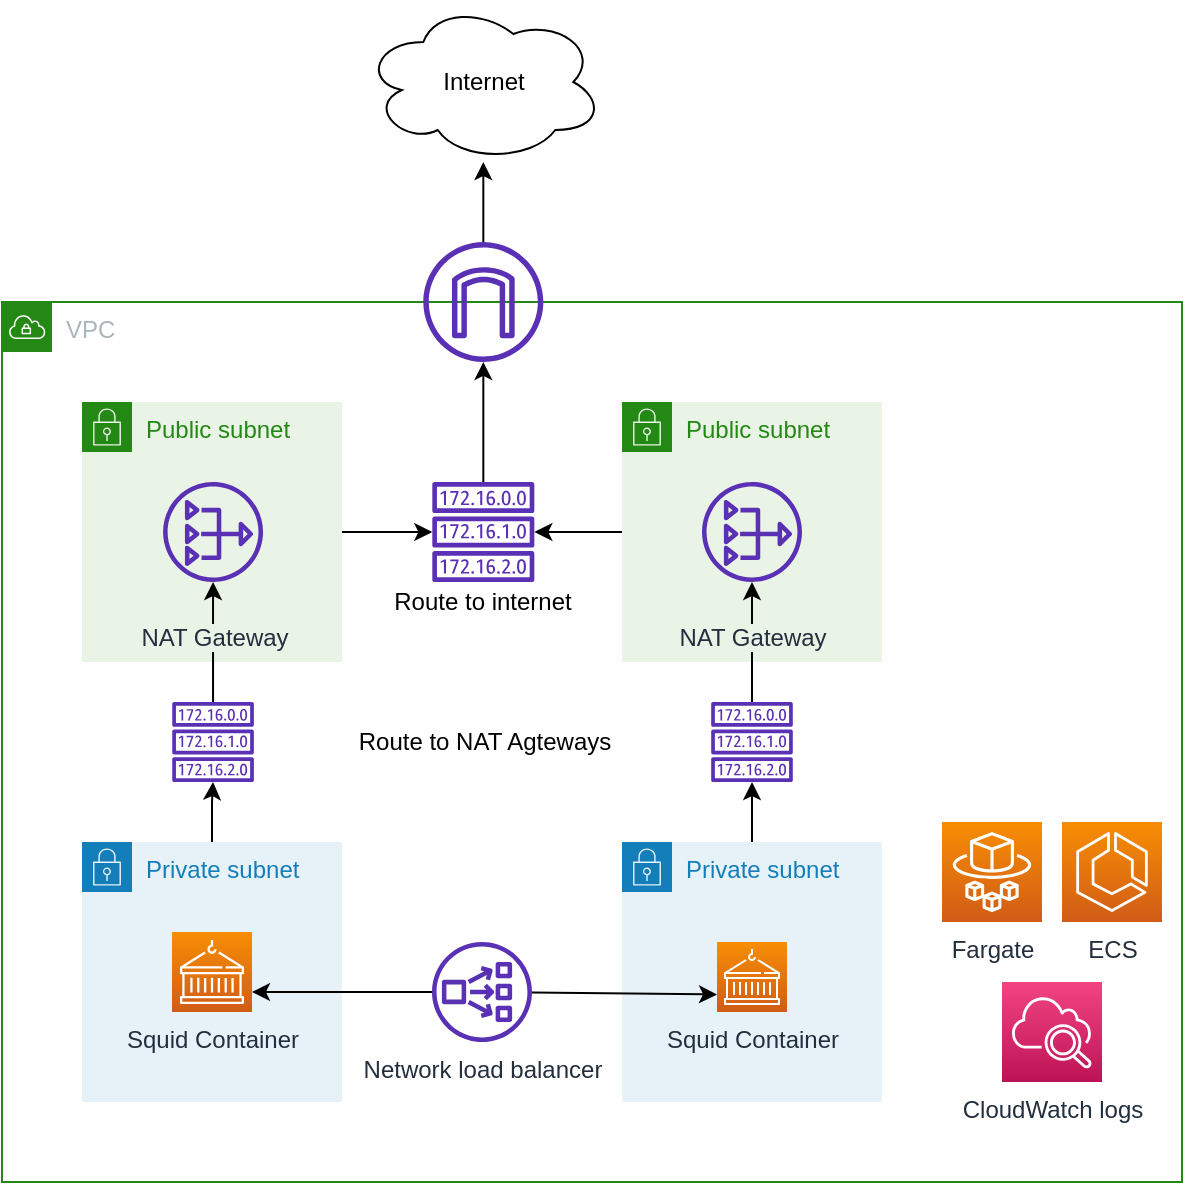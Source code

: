 <mxfile version="14.2.7" type="device"><diagram id="72Xi3qDMM7HRJ-v5y0rF" name="Page-1"><mxGraphModel dx="1381" dy="2060" grid="1" gridSize="10" guides="1" tooltips="1" connect="1" arrows="1" fold="1" page="1" pageScale="1" pageWidth="827" pageHeight="1169" math="0" shadow="0"><root><mxCell id="0"/><mxCell id="1" parent="0"/><mxCell id="a70CrY_NQSE-egq_Rx3i-1" value="VPC" style="points=[[0,0],[0.25,0],[0.5,0],[0.75,0],[1,0],[1,0.25],[1,0.5],[1,0.75],[1,1],[0.75,1],[0.5,1],[0.25,1],[0,1],[0,0.75],[0,0.5],[0,0.25]];outlineConnect=0;gradientColor=none;html=1;whiteSpace=wrap;fontSize=12;fontStyle=0;shape=mxgraph.aws4.group;grIcon=mxgraph.aws4.group_vpc;strokeColor=#248814;fillColor=none;verticalAlign=top;align=left;spacingLeft=30;fontColor=#AAB7B8;dashed=0;" vertex="1" parent="1"><mxGeometry x="160" y="120" width="590" height="440" as="geometry"/></mxCell><mxCell id="a70CrY_NQSE-egq_Rx3i-31" style="edgeStyle=none;rounded=0;orthogonalLoop=1;jettySize=auto;html=1;" edge="1" parent="1" source="a70CrY_NQSE-egq_Rx3i-2" target="a70CrY_NQSE-egq_Rx3i-11"><mxGeometry relative="1" as="geometry"/></mxCell><mxCell id="a70CrY_NQSE-egq_Rx3i-2" value="" style="outlineConnect=0;fontColor=#232F3E;gradientColor=none;fillColor=#5A30B5;strokeColor=none;dashed=0;verticalLabelPosition=bottom;verticalAlign=top;align=center;html=1;fontSize=12;fontStyle=0;aspect=fixed;pointerEvents=1;shape=mxgraph.aws4.internet_gateway;" vertex="1" parent="1"><mxGeometry x="370.66" y="90" width="60" height="60" as="geometry"/></mxCell><mxCell id="a70CrY_NQSE-egq_Rx3i-9" style="edgeStyle=orthogonalEdgeStyle;rounded=0;orthogonalLoop=1;jettySize=auto;html=1;" edge="1" parent="1" source="a70CrY_NQSE-egq_Rx3i-3" target="a70CrY_NQSE-egq_Rx3i-7"><mxGeometry relative="1" as="geometry"/></mxCell><mxCell id="a70CrY_NQSE-egq_Rx3i-3" value="Public subnet" style="points=[[0,0],[0.25,0],[0.5,0],[0.75,0],[1,0],[1,0.25],[1,0.5],[1,0.75],[1,1],[0.75,1],[0.5,1],[0.25,1],[0,1],[0,0.75],[0,0.5],[0,0.25]];outlineConnect=0;gradientColor=none;html=1;whiteSpace=wrap;fontSize=12;fontStyle=0;shape=mxgraph.aws4.group;grIcon=mxgraph.aws4.group_security_group;grStroke=0;strokeColor=#248814;fillColor=#E9F3E6;verticalAlign=top;align=left;spacingLeft=30;fontColor=#248814;dashed=0;" vertex="1" parent="1"><mxGeometry x="200" y="170" width="130" height="130" as="geometry"/></mxCell><mxCell id="a70CrY_NQSE-egq_Rx3i-27" style="edgeStyle=orthogonalEdgeStyle;rounded=0;orthogonalLoop=1;jettySize=auto;html=1;" edge="1" parent="1" source="a70CrY_NQSE-egq_Rx3i-4" target="a70CrY_NQSE-egq_Rx3i-20"><mxGeometry relative="1" as="geometry"/></mxCell><mxCell id="a70CrY_NQSE-egq_Rx3i-4" value="Private subnet" style="points=[[0,0],[0.25,0],[0.5,0],[0.75,0],[1,0],[1,0.25],[1,0.5],[1,0.75],[1,1],[0.75,1],[0.5,1],[0.25,1],[0,1],[0,0.75],[0,0.5],[0,0.25]];outlineConnect=0;gradientColor=none;html=1;whiteSpace=wrap;fontSize=12;fontStyle=0;shape=mxgraph.aws4.group;grIcon=mxgraph.aws4.group_security_group;grStroke=0;strokeColor=#147EBA;fillColor=#E6F2F8;verticalAlign=top;align=left;spacingLeft=30;fontColor=#147EBA;dashed=0;" vertex="1" parent="1"><mxGeometry x="200" y="390" width="130" height="130" as="geometry"/></mxCell><mxCell id="a70CrY_NQSE-egq_Rx3i-8" style="edgeStyle=orthogonalEdgeStyle;rounded=0;orthogonalLoop=1;jettySize=auto;html=1;" edge="1" parent="1" source="a70CrY_NQSE-egq_Rx3i-5" target="a70CrY_NQSE-egq_Rx3i-7"><mxGeometry relative="1" as="geometry"/></mxCell><mxCell id="a70CrY_NQSE-egq_Rx3i-5" value="Public subnet" style="points=[[0,0],[0.25,0],[0.5,0],[0.75,0],[1,0],[1,0.25],[1,0.5],[1,0.75],[1,1],[0.75,1],[0.5,1],[0.25,1],[0,1],[0,0.75],[0,0.5],[0,0.25]];outlineConnect=0;gradientColor=none;html=1;whiteSpace=wrap;fontSize=12;fontStyle=0;shape=mxgraph.aws4.group;grIcon=mxgraph.aws4.group_security_group;grStroke=0;strokeColor=#248814;fillColor=#E9F3E6;verticalAlign=top;align=left;spacingLeft=30;fontColor=#248814;dashed=0;" vertex="1" parent="1"><mxGeometry x="470" y="170" width="130" height="130" as="geometry"/></mxCell><mxCell id="a70CrY_NQSE-egq_Rx3i-28" style="edgeStyle=orthogonalEdgeStyle;rounded=0;orthogonalLoop=1;jettySize=auto;html=1;" edge="1" parent="1" source="a70CrY_NQSE-egq_Rx3i-6" target="a70CrY_NQSE-egq_Rx3i-21"><mxGeometry relative="1" as="geometry"/></mxCell><mxCell id="a70CrY_NQSE-egq_Rx3i-6" value="Private subnet" style="points=[[0,0],[0.25,0],[0.5,0],[0.75,0],[1,0],[1,0.25],[1,0.5],[1,0.75],[1,1],[0.75,1],[0.5,1],[0.25,1],[0,1],[0,0.75],[0,0.5],[0,0.25]];outlineConnect=0;gradientColor=none;html=1;whiteSpace=wrap;fontSize=12;fontStyle=0;shape=mxgraph.aws4.group;grIcon=mxgraph.aws4.group_security_group;grStroke=0;strokeColor=#147EBA;fillColor=#E6F2F8;verticalAlign=top;align=left;spacingLeft=30;fontColor=#147EBA;dashed=0;" vertex="1" parent="1"><mxGeometry x="470" y="390" width="130" height="130" as="geometry"/></mxCell><mxCell id="a70CrY_NQSE-egq_Rx3i-10" style="edgeStyle=orthogonalEdgeStyle;rounded=0;orthogonalLoop=1;jettySize=auto;html=1;" edge="1" parent="1" source="a70CrY_NQSE-egq_Rx3i-7" target="a70CrY_NQSE-egq_Rx3i-2"><mxGeometry relative="1" as="geometry"/></mxCell><mxCell id="a70CrY_NQSE-egq_Rx3i-7" value="" style="outlineConnect=0;fontColor=#232F3E;gradientColor=none;fillColor=#5A30B5;strokeColor=none;dashed=0;verticalLabelPosition=bottom;verticalAlign=top;align=center;html=1;fontSize=12;fontStyle=0;aspect=fixed;pointerEvents=1;shape=mxgraph.aws4.route_table;" vertex="1" parent="1"><mxGeometry x="375" y="210" width="51.32" height="50" as="geometry"/></mxCell><mxCell id="a70CrY_NQSE-egq_Rx3i-11" value="Internet" style="ellipse;shape=cloud;whiteSpace=wrap;html=1;" vertex="1" parent="1"><mxGeometry x="340.66" y="-30" width="120" height="80" as="geometry"/></mxCell><mxCell id="a70CrY_NQSE-egq_Rx3i-12" value="CloudWatch logs" style="points=[[0,0,0],[0.25,0,0],[0.5,0,0],[0.75,0,0],[1,0,0],[0,1,0],[0.25,1,0],[0.5,1,0],[0.75,1,0],[1,1,0],[0,0.25,0],[0,0.5,0],[0,0.75,0],[1,0.25,0],[1,0.5,0],[1,0.75,0]];points=[[0,0,0],[0.25,0,0],[0.5,0,0],[0.75,0,0],[1,0,0],[0,1,0],[0.25,1,0],[0.5,1,0],[0.75,1,0],[1,1,0],[0,0.25,0],[0,0.5,0],[0,0.75,0],[1,0.25,0],[1,0.5,0],[1,0.75,0]];outlineConnect=0;fontColor=#232F3E;gradientColor=#F34482;gradientDirection=north;fillColor=#BC1356;strokeColor=#ffffff;dashed=0;verticalLabelPosition=bottom;verticalAlign=top;align=center;html=1;fontSize=12;fontStyle=0;aspect=fixed;shape=mxgraph.aws4.resourceIcon;resIcon=mxgraph.aws4.cloudwatch_2;" vertex="1" parent="1"><mxGeometry x="660" y="460" width="50" height="50" as="geometry"/></mxCell><mxCell id="a70CrY_NQSE-egq_Rx3i-13" value="Fargate" style="points=[[0,0,0],[0.25,0,0],[0.5,0,0],[0.75,0,0],[1,0,0],[0,1,0],[0.25,1,0],[0.5,1,0],[0.75,1,0],[1,1,0],[0,0.25,0],[0,0.5,0],[0,0.75,0],[1,0.25,0],[1,0.5,0],[1,0.75,0]];outlineConnect=0;fontColor=#232F3E;gradientColor=#F78E04;gradientDirection=north;fillColor=#D05C17;strokeColor=#ffffff;dashed=0;verticalLabelPosition=bottom;verticalAlign=top;align=center;html=1;fontSize=12;fontStyle=0;aspect=fixed;shape=mxgraph.aws4.resourceIcon;resIcon=mxgraph.aws4.fargate;" vertex="1" parent="1"><mxGeometry x="630" y="380" width="50" height="50" as="geometry"/></mxCell><mxCell id="a70CrY_NQSE-egq_Rx3i-14" value="ECS" style="points=[[0,0,0],[0.25,0,0],[0.5,0,0],[0.75,0,0],[1,0,0],[0,1,0],[0.25,1,0],[0.5,1,0],[0.75,1,0],[1,1,0],[0,0.25,0],[0,0.5,0],[0,0.75,0],[1,0.25,0],[1,0.5,0],[1,0.75,0]];outlineConnect=0;fontColor=#232F3E;gradientColor=#F78E04;gradientDirection=north;fillColor=#D05C17;strokeColor=#ffffff;dashed=0;verticalLabelPosition=bottom;verticalAlign=top;align=center;html=1;fontSize=12;fontStyle=0;aspect=fixed;shape=mxgraph.aws4.resourceIcon;resIcon=mxgraph.aws4.ecs;" vertex="1" parent="1"><mxGeometry x="690" y="380" width="50" height="50" as="geometry"/></mxCell><mxCell id="a70CrY_NQSE-egq_Rx3i-18" style="rounded=0;orthogonalLoop=1;jettySize=auto;html=1;entryX=1;entryY=0.75;entryDx=0;entryDy=0;entryPerimeter=0;" edge="1" parent="1" source="a70CrY_NQSE-egq_Rx3i-15" target="a70CrY_NQSE-egq_Rx3i-16"><mxGeometry relative="1" as="geometry"/></mxCell><mxCell id="a70CrY_NQSE-egq_Rx3i-19" style="rounded=0;orthogonalLoop=1;jettySize=auto;html=1;entryX=0;entryY=0.75;entryDx=0;entryDy=0;entryPerimeter=0;" edge="1" parent="1" source="a70CrY_NQSE-egq_Rx3i-15" target="a70CrY_NQSE-egq_Rx3i-17"><mxGeometry relative="1" as="geometry"/></mxCell><mxCell id="a70CrY_NQSE-egq_Rx3i-15" value="Network load balancer" style="outlineConnect=0;fontColor=#232F3E;gradientColor=none;fillColor=#5A30B5;strokeColor=none;dashed=0;verticalLabelPosition=bottom;verticalAlign=top;align=center;html=1;fontSize=12;fontStyle=0;aspect=fixed;pointerEvents=1;shape=mxgraph.aws4.network_load_balancer;" vertex="1" parent="1"><mxGeometry x="375" y="440" width="50" height="50" as="geometry"/></mxCell><mxCell id="a70CrY_NQSE-egq_Rx3i-16" value="Squid Container" style="points=[[0,0,0],[0.25,0,0],[0.5,0,0],[0.75,0,0],[1,0,0],[0,1,0],[0.25,1,0],[0.5,1,0],[0.75,1,0],[1,1,0],[0,0.25,0],[0,0.5,0],[0,0.75,0],[1,0.25,0],[1,0.5,0],[1,0.75,0]];outlineConnect=0;fontColor=#232F3E;gradientColor=#F78E04;gradientDirection=north;fillColor=#D05C17;strokeColor=#ffffff;dashed=0;verticalLabelPosition=bottom;verticalAlign=top;align=center;html=1;fontSize=12;fontStyle=0;aspect=fixed;shape=mxgraph.aws4.resourceIcon;resIcon=mxgraph.aws4.containers;" vertex="1" parent="1"><mxGeometry x="245" y="435" width="40" height="40" as="geometry"/></mxCell><mxCell id="a70CrY_NQSE-egq_Rx3i-17" value="Squid Container" style="points=[[0,0,0],[0.25,0,0],[0.5,0,0],[0.75,0,0],[1,0,0],[0,1,0],[0.25,1,0],[0.5,1,0],[0.75,1,0],[1,1,0],[0,0.25,0],[0,0.5,0],[0,0.75,0],[1,0.25,0],[1,0.5,0],[1,0.75,0]];outlineConnect=0;fontColor=#232F3E;gradientColor=#F78E04;gradientDirection=north;fillColor=#D05C17;strokeColor=#ffffff;dashed=0;verticalLabelPosition=bottom;verticalAlign=top;align=center;html=1;fontSize=12;fontStyle=0;aspect=fixed;shape=mxgraph.aws4.resourceIcon;resIcon=mxgraph.aws4.containers;" vertex="1" parent="1"><mxGeometry x="517.5" y="440" width="35" height="35" as="geometry"/></mxCell><mxCell id="a70CrY_NQSE-egq_Rx3i-25" style="edgeStyle=orthogonalEdgeStyle;rounded=0;orthogonalLoop=1;jettySize=auto;html=1;" edge="1" parent="1" source="a70CrY_NQSE-egq_Rx3i-20" target="a70CrY_NQSE-egq_Rx3i-22"><mxGeometry relative="1" as="geometry"/></mxCell><mxCell id="a70CrY_NQSE-egq_Rx3i-20" value="" style="outlineConnect=0;fontColor=#232F3E;gradientColor=none;fillColor=#5A30B5;strokeColor=none;dashed=0;verticalLabelPosition=bottom;verticalAlign=top;align=center;html=1;fontSize=12;fontStyle=0;aspect=fixed;pointerEvents=1;shape=mxgraph.aws4.route_table;" vertex="1" parent="1"><mxGeometry x="245" y="320" width="41.05" height="40" as="geometry"/></mxCell><mxCell id="a70CrY_NQSE-egq_Rx3i-24" style="edgeStyle=orthogonalEdgeStyle;rounded=0;orthogonalLoop=1;jettySize=auto;html=1;" edge="1" parent="1" source="a70CrY_NQSE-egq_Rx3i-21" target="a70CrY_NQSE-egq_Rx3i-23"><mxGeometry relative="1" as="geometry"/></mxCell><mxCell id="a70CrY_NQSE-egq_Rx3i-21" value="" style="outlineConnect=0;fontColor=#232F3E;gradientColor=none;fillColor=#5A30B5;strokeColor=none;dashed=0;verticalLabelPosition=bottom;verticalAlign=top;align=center;html=1;fontSize=12;fontStyle=0;aspect=fixed;pointerEvents=1;shape=mxgraph.aws4.route_table;" vertex="1" parent="1"><mxGeometry x="514.47" y="320" width="41.05" height="40" as="geometry"/></mxCell><mxCell id="a70CrY_NQSE-egq_Rx3i-22" value="&lt;span style=&quot;background-color: rgb(233 , 243 , 230)&quot;&gt;&lt;br&gt;NAT Gateway&lt;/span&gt;" style="outlineConnect=0;fontColor=#232F3E;gradientColor=none;fillColor=#5A30B5;strokeColor=none;dashed=0;verticalLabelPosition=bottom;verticalAlign=top;align=center;html=1;fontSize=12;fontStyle=0;aspect=fixed;pointerEvents=1;shape=mxgraph.aws4.nat_gateway;" vertex="1" parent="1"><mxGeometry x="240.53" y="210" width="50" height="50" as="geometry"/></mxCell><mxCell id="a70CrY_NQSE-egq_Rx3i-23" value="&lt;span style=&quot;background-color: rgb(233 , 243 , 230)&quot;&gt;&lt;br&gt;NAT Gateway&lt;/span&gt;" style="outlineConnect=0;fontColor=#232F3E;gradientColor=none;fillColor=#5A30B5;strokeColor=none;dashed=0;verticalLabelPosition=bottom;verticalAlign=top;align=center;html=1;fontSize=12;fontStyle=0;aspect=fixed;pointerEvents=1;shape=mxgraph.aws4.nat_gateway;" vertex="1" parent="1"><mxGeometry x="510" y="210" width="50" height="50" as="geometry"/></mxCell><mxCell id="a70CrY_NQSE-egq_Rx3i-29" value="Route to internet" style="text;html=1;align=center;verticalAlign=middle;resizable=0;points=[];autosize=1;" vertex="1" parent="1"><mxGeometry x="350" y="260" width="100" height="20" as="geometry"/></mxCell><mxCell id="a70CrY_NQSE-egq_Rx3i-30" value="Route to NAT Agteways" style="text;html=1;align=center;verticalAlign=middle;resizable=0;points=[];autosize=1;" vertex="1" parent="1"><mxGeometry x="330.66" y="330" width="140" height="20" as="geometry"/></mxCell></root></mxGraphModel></diagram></mxfile>